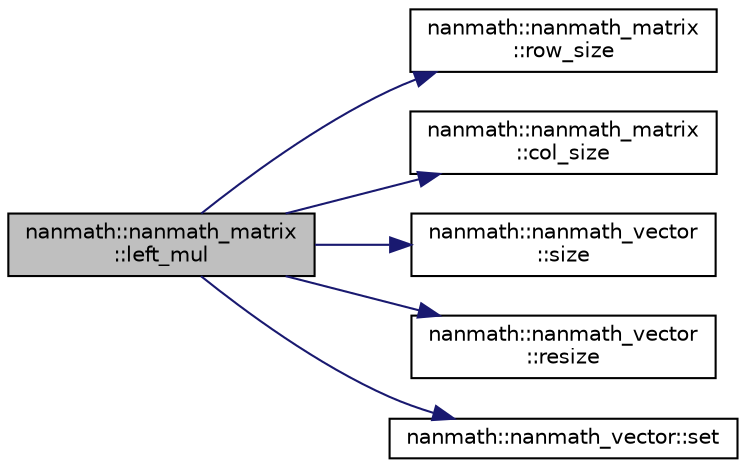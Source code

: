 digraph "nanmath::nanmath_matrix::left_mul"
{
  edge [fontname="Helvetica",fontsize="10",labelfontname="Helvetica",labelfontsize="10"];
  node [fontname="Helvetica",fontsize="10",shape=record];
  rankdir="LR";
  Node1 [label="nanmath::nanmath_matrix\l::left_mul",height=0.2,width=0.4,color="black", fillcolor="grey75", style="filled", fontcolor="black"];
  Node1 -> Node2 [color="midnightblue",fontsize="10",style="solid",fontname="Helvetica"];
  Node2 [label="nanmath::nanmath_matrix\l::row_size",height=0.2,width=0.4,color="black", fillcolor="white", style="filled",URL="$classnanmath_1_1nanmath__matrix.html#a15dc80fe330112c1a17ef6f7de168943"];
  Node1 -> Node3 [color="midnightblue",fontsize="10",style="solid",fontname="Helvetica"];
  Node3 [label="nanmath::nanmath_matrix\l::col_size",height=0.2,width=0.4,color="black", fillcolor="white", style="filled",URL="$classnanmath_1_1nanmath__matrix.html#a4fcc48d81fc393f7cbee5e3c1fe04f75"];
  Node1 -> Node4 [color="midnightblue",fontsize="10",style="solid",fontname="Helvetica"];
  Node4 [label="nanmath::nanmath_vector\l::size",height=0.2,width=0.4,color="black", fillcolor="white", style="filled",URL="$classnanmath_1_1nanmath__vector.html#a3cf8be42dcdac880c4107bd19ba2d034"];
  Node1 -> Node5 [color="midnightblue",fontsize="10",style="solid",fontname="Helvetica"];
  Node5 [label="nanmath::nanmath_vector\l::resize",height=0.2,width=0.4,color="black", fillcolor="white", style="filled",URL="$classnanmath_1_1nanmath__vector.html#ab83eb8611ce5cc0056f3d66455a2c268"];
  Node1 -> Node6 [color="midnightblue",fontsize="10",style="solid",fontname="Helvetica"];
  Node6 [label="nanmath::nanmath_vector::set",height=0.2,width=0.4,color="black", fillcolor="white", style="filled",URL="$classnanmath_1_1nanmath__vector.html#aa56db6b2a630c59c94b473c459ff4673"];
}
